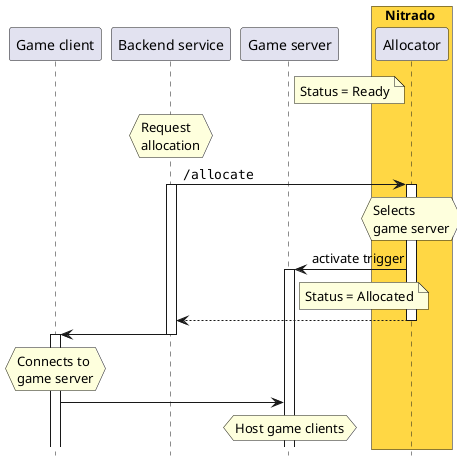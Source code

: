 @startuml

' Header.

hide footbox

participant "Game client"
participant "Backend service"

participant "Game server"

box Nitrado #FFD744
    participant Allocator
end box

' Sequence diagram.

note right of "Game server": Status = Ready

hnote over "Backend service" : Request\nallocation

"Backend service" -> Allocator : ""/allocate""

activate "Backend service"
activate Allocator

hnote over Allocator : Selects\ngame server

"Game server" <- Allocator: activate trigger
activate "Game server"

note right of "Game server": Status = Allocated

Allocator --> "Backend service"
deactivate Allocator

"Game client" <- "Backend service"
deactivate "Backend service"

hnote over "Game client" : Connects to\ngame server
activate "Game client"

"Game client" -> "Game server"


hnote over "Game server" : Host game clients

@enduml
